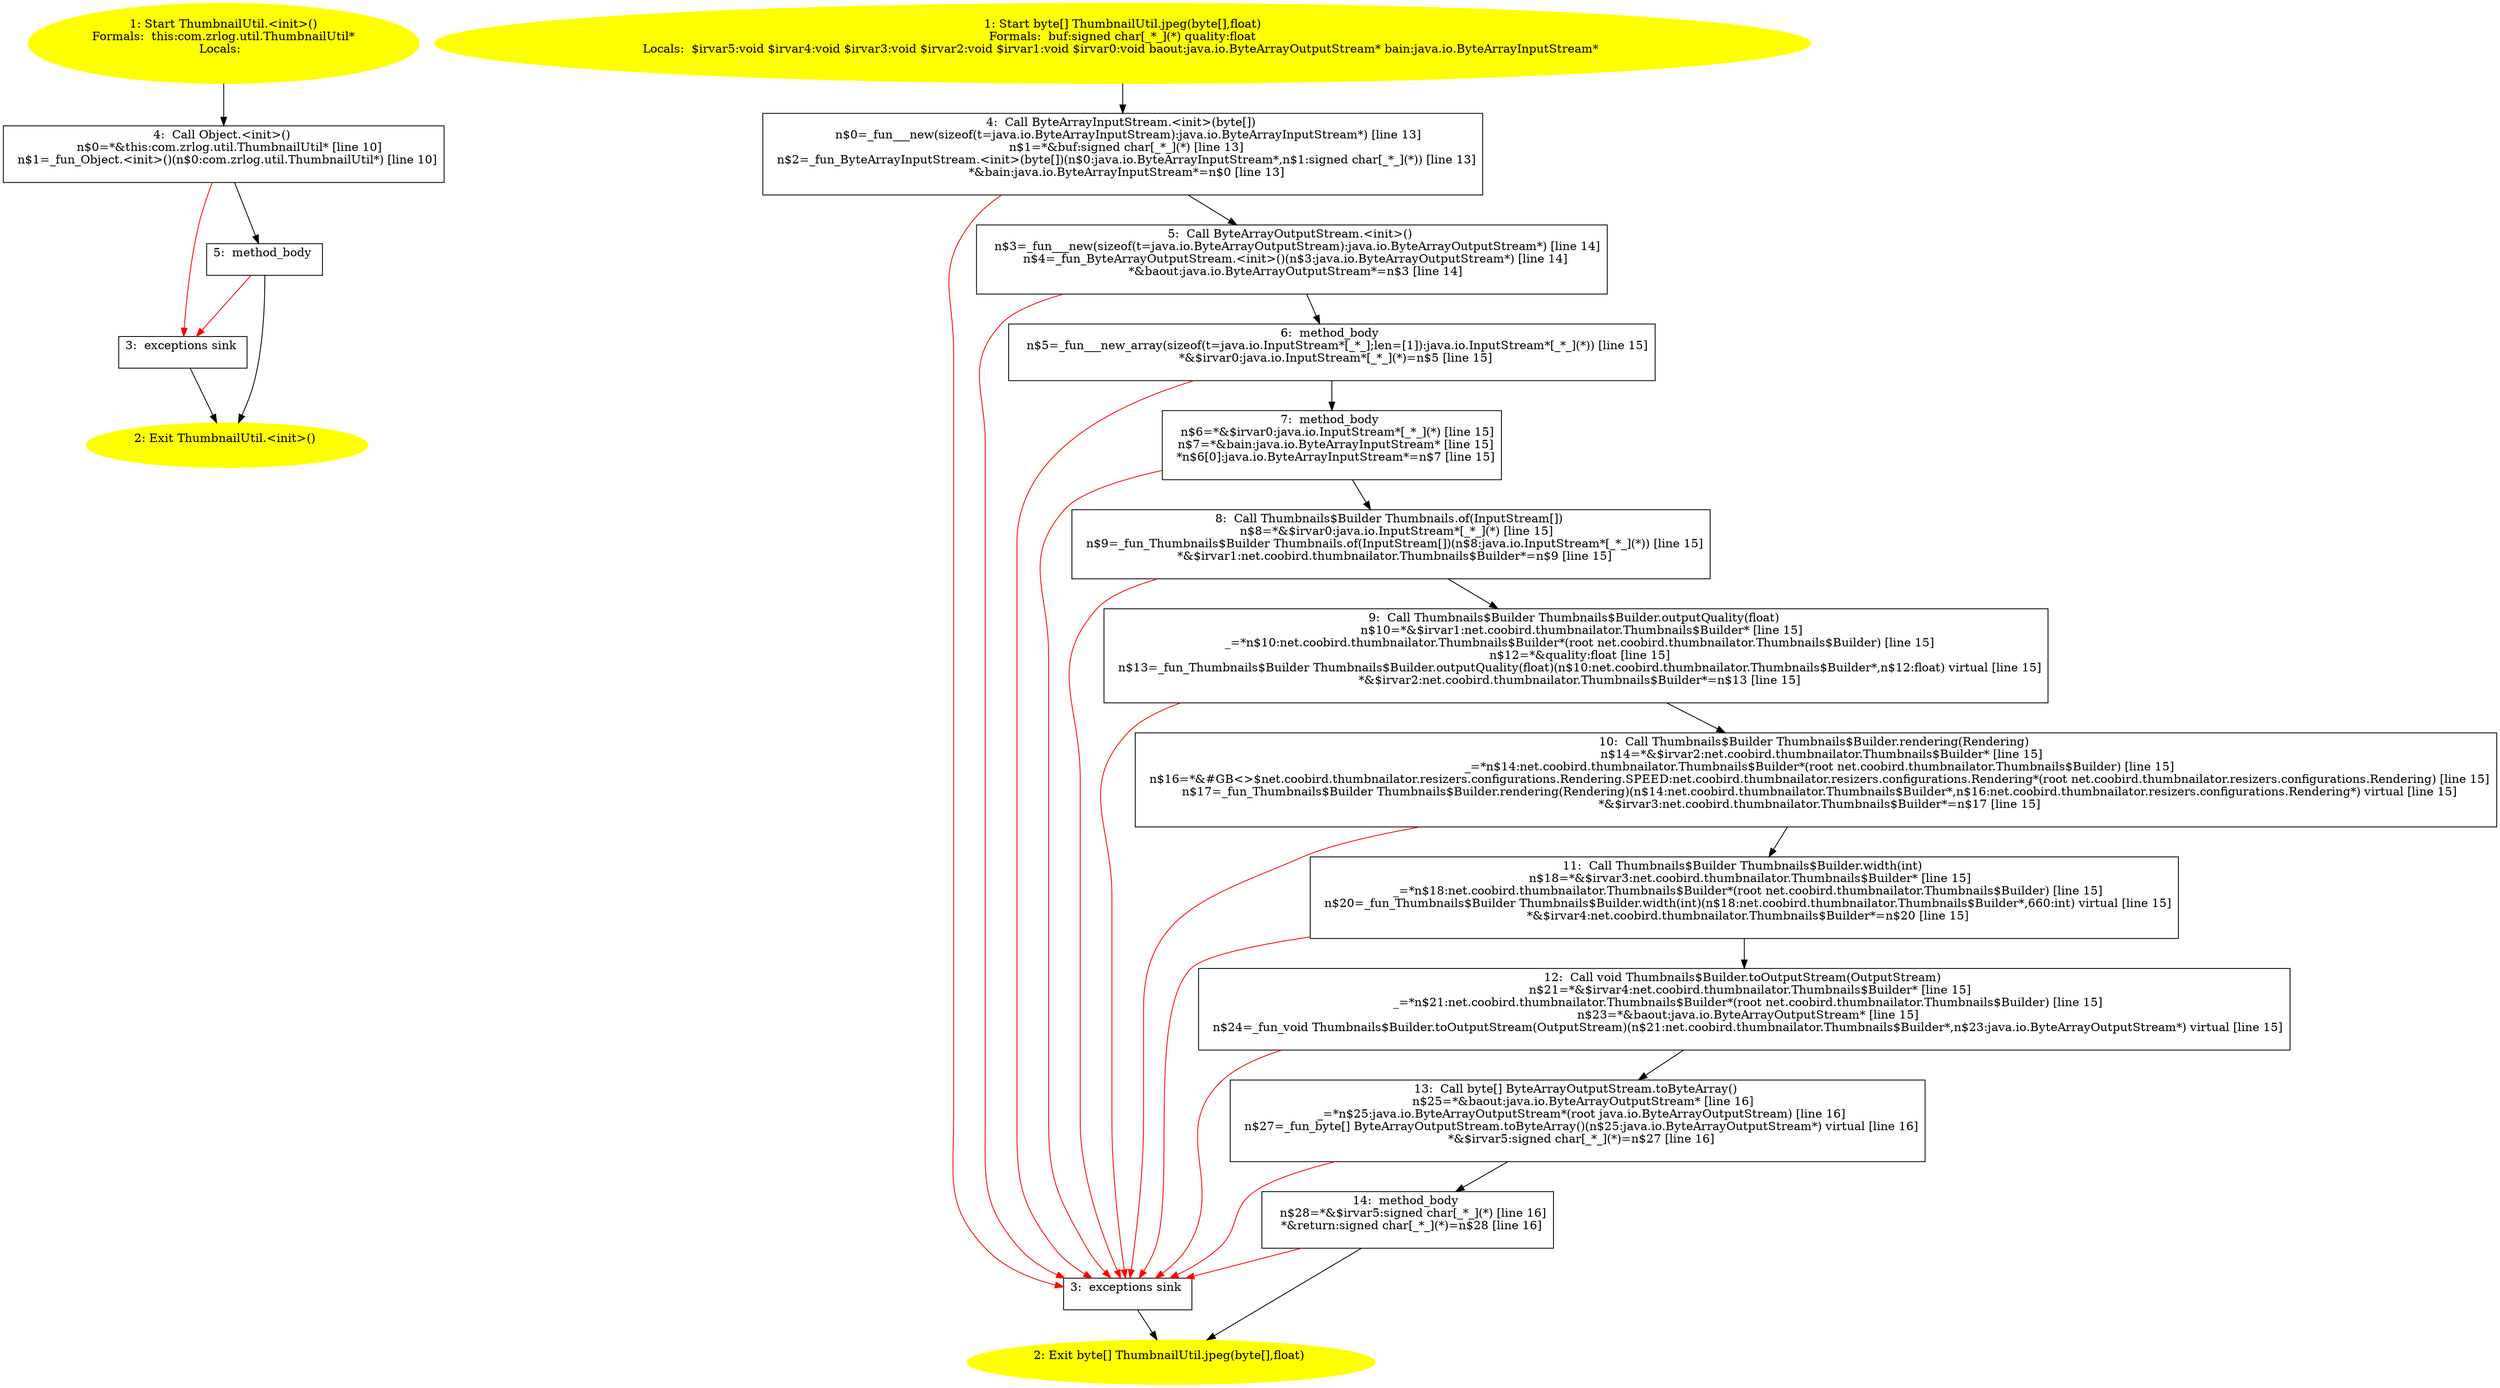 /* @generated */
digraph cfg {
"com.zrlog.util.ThumbnailUtil.<init>().661387b10ff5fa1fd50b297a6a3f7d06_1" [label="1: Start ThumbnailUtil.<init>()\nFormals:  this:com.zrlog.util.ThumbnailUtil*\nLocals:  \n  " color=yellow style=filled]
	

	 "com.zrlog.util.ThumbnailUtil.<init>().661387b10ff5fa1fd50b297a6a3f7d06_1" -> "com.zrlog.util.ThumbnailUtil.<init>().661387b10ff5fa1fd50b297a6a3f7d06_4" ;
"com.zrlog.util.ThumbnailUtil.<init>().661387b10ff5fa1fd50b297a6a3f7d06_2" [label="2: Exit ThumbnailUtil.<init>() \n  " color=yellow style=filled]
	

"com.zrlog.util.ThumbnailUtil.<init>().661387b10ff5fa1fd50b297a6a3f7d06_3" [label="3:  exceptions sink \n  " shape="box"]
	

	 "com.zrlog.util.ThumbnailUtil.<init>().661387b10ff5fa1fd50b297a6a3f7d06_3" -> "com.zrlog.util.ThumbnailUtil.<init>().661387b10ff5fa1fd50b297a6a3f7d06_2" ;
"com.zrlog.util.ThumbnailUtil.<init>().661387b10ff5fa1fd50b297a6a3f7d06_4" [label="4:  Call Object.<init>() \n   n$0=*&this:com.zrlog.util.ThumbnailUtil* [line 10]\n  n$1=_fun_Object.<init>()(n$0:com.zrlog.util.ThumbnailUtil*) [line 10]\n " shape="box"]
	

	 "com.zrlog.util.ThumbnailUtil.<init>().661387b10ff5fa1fd50b297a6a3f7d06_4" -> "com.zrlog.util.ThumbnailUtil.<init>().661387b10ff5fa1fd50b297a6a3f7d06_5" ;
	 "com.zrlog.util.ThumbnailUtil.<init>().661387b10ff5fa1fd50b297a6a3f7d06_4" -> "com.zrlog.util.ThumbnailUtil.<init>().661387b10ff5fa1fd50b297a6a3f7d06_3" [color="red" ];
"com.zrlog.util.ThumbnailUtil.<init>().661387b10ff5fa1fd50b297a6a3f7d06_5" [label="5:  method_body \n  " shape="box"]
	

	 "com.zrlog.util.ThumbnailUtil.<init>().661387b10ff5fa1fd50b297a6a3f7d06_5" -> "com.zrlog.util.ThumbnailUtil.<init>().661387b10ff5fa1fd50b297a6a3f7d06_2" ;
	 "com.zrlog.util.ThumbnailUtil.<init>().661387b10ff5fa1fd50b297a6a3f7d06_5" -> "com.zrlog.util.ThumbnailUtil.<init>().661387b10ff5fa1fd50b297a6a3f7d06_3" [color="red" ];
"com.zrlog.util.ThumbnailUtil.jpeg(byte[],float):byte[].84a90c883cf8941ca25be1a8b66d5c13_1" [label="1: Start byte[] ThumbnailUtil.jpeg(byte[],float)\nFormals:  buf:signed char[_*_](*) quality:float\nLocals:  $irvar5:void $irvar4:void $irvar3:void $irvar2:void $irvar1:void $irvar0:void baout:java.io.ByteArrayOutputStream* bain:java.io.ByteArrayInputStream* \n  " color=yellow style=filled]
	

	 "com.zrlog.util.ThumbnailUtil.jpeg(byte[],float):byte[].84a90c883cf8941ca25be1a8b66d5c13_1" -> "com.zrlog.util.ThumbnailUtil.jpeg(byte[],float):byte[].84a90c883cf8941ca25be1a8b66d5c13_4" ;
"com.zrlog.util.ThumbnailUtil.jpeg(byte[],float):byte[].84a90c883cf8941ca25be1a8b66d5c13_2" [label="2: Exit byte[] ThumbnailUtil.jpeg(byte[],float) \n  " color=yellow style=filled]
	

"com.zrlog.util.ThumbnailUtil.jpeg(byte[],float):byte[].84a90c883cf8941ca25be1a8b66d5c13_3" [label="3:  exceptions sink \n  " shape="box"]
	

	 "com.zrlog.util.ThumbnailUtil.jpeg(byte[],float):byte[].84a90c883cf8941ca25be1a8b66d5c13_3" -> "com.zrlog.util.ThumbnailUtil.jpeg(byte[],float):byte[].84a90c883cf8941ca25be1a8b66d5c13_2" ;
"com.zrlog.util.ThumbnailUtil.jpeg(byte[],float):byte[].84a90c883cf8941ca25be1a8b66d5c13_4" [label="4:  Call ByteArrayInputStream.<init>(byte[]) \n   n$0=_fun___new(sizeof(t=java.io.ByteArrayInputStream):java.io.ByteArrayInputStream*) [line 13]\n  n$1=*&buf:signed char[_*_](*) [line 13]\n  n$2=_fun_ByteArrayInputStream.<init>(byte[])(n$0:java.io.ByteArrayInputStream*,n$1:signed char[_*_](*)) [line 13]\n  *&bain:java.io.ByteArrayInputStream*=n$0 [line 13]\n " shape="box"]
	

	 "com.zrlog.util.ThumbnailUtil.jpeg(byte[],float):byte[].84a90c883cf8941ca25be1a8b66d5c13_4" -> "com.zrlog.util.ThumbnailUtil.jpeg(byte[],float):byte[].84a90c883cf8941ca25be1a8b66d5c13_5" ;
	 "com.zrlog.util.ThumbnailUtil.jpeg(byte[],float):byte[].84a90c883cf8941ca25be1a8b66d5c13_4" -> "com.zrlog.util.ThumbnailUtil.jpeg(byte[],float):byte[].84a90c883cf8941ca25be1a8b66d5c13_3" [color="red" ];
"com.zrlog.util.ThumbnailUtil.jpeg(byte[],float):byte[].84a90c883cf8941ca25be1a8b66d5c13_5" [label="5:  Call ByteArrayOutputStream.<init>() \n   n$3=_fun___new(sizeof(t=java.io.ByteArrayOutputStream):java.io.ByteArrayOutputStream*) [line 14]\n  n$4=_fun_ByteArrayOutputStream.<init>()(n$3:java.io.ByteArrayOutputStream*) [line 14]\n  *&baout:java.io.ByteArrayOutputStream*=n$3 [line 14]\n " shape="box"]
	

	 "com.zrlog.util.ThumbnailUtil.jpeg(byte[],float):byte[].84a90c883cf8941ca25be1a8b66d5c13_5" -> "com.zrlog.util.ThumbnailUtil.jpeg(byte[],float):byte[].84a90c883cf8941ca25be1a8b66d5c13_6" ;
	 "com.zrlog.util.ThumbnailUtil.jpeg(byte[],float):byte[].84a90c883cf8941ca25be1a8b66d5c13_5" -> "com.zrlog.util.ThumbnailUtil.jpeg(byte[],float):byte[].84a90c883cf8941ca25be1a8b66d5c13_3" [color="red" ];
"com.zrlog.util.ThumbnailUtil.jpeg(byte[],float):byte[].84a90c883cf8941ca25be1a8b66d5c13_6" [label="6:  method_body \n   n$5=_fun___new_array(sizeof(t=java.io.InputStream*[_*_];len=[1]):java.io.InputStream*[_*_](*)) [line 15]\n  *&$irvar0:java.io.InputStream*[_*_](*)=n$5 [line 15]\n " shape="box"]
	

	 "com.zrlog.util.ThumbnailUtil.jpeg(byte[],float):byte[].84a90c883cf8941ca25be1a8b66d5c13_6" -> "com.zrlog.util.ThumbnailUtil.jpeg(byte[],float):byte[].84a90c883cf8941ca25be1a8b66d5c13_7" ;
	 "com.zrlog.util.ThumbnailUtil.jpeg(byte[],float):byte[].84a90c883cf8941ca25be1a8b66d5c13_6" -> "com.zrlog.util.ThumbnailUtil.jpeg(byte[],float):byte[].84a90c883cf8941ca25be1a8b66d5c13_3" [color="red" ];
"com.zrlog.util.ThumbnailUtil.jpeg(byte[],float):byte[].84a90c883cf8941ca25be1a8b66d5c13_7" [label="7:  method_body \n   n$6=*&$irvar0:java.io.InputStream*[_*_](*) [line 15]\n  n$7=*&bain:java.io.ByteArrayInputStream* [line 15]\n  *n$6[0]:java.io.ByteArrayInputStream*=n$7 [line 15]\n " shape="box"]
	

	 "com.zrlog.util.ThumbnailUtil.jpeg(byte[],float):byte[].84a90c883cf8941ca25be1a8b66d5c13_7" -> "com.zrlog.util.ThumbnailUtil.jpeg(byte[],float):byte[].84a90c883cf8941ca25be1a8b66d5c13_8" ;
	 "com.zrlog.util.ThumbnailUtil.jpeg(byte[],float):byte[].84a90c883cf8941ca25be1a8b66d5c13_7" -> "com.zrlog.util.ThumbnailUtil.jpeg(byte[],float):byte[].84a90c883cf8941ca25be1a8b66d5c13_3" [color="red" ];
"com.zrlog.util.ThumbnailUtil.jpeg(byte[],float):byte[].84a90c883cf8941ca25be1a8b66d5c13_8" [label="8:  Call Thumbnails$Builder Thumbnails.of(InputStream[]) \n   n$8=*&$irvar0:java.io.InputStream*[_*_](*) [line 15]\n  n$9=_fun_Thumbnails$Builder Thumbnails.of(InputStream[])(n$8:java.io.InputStream*[_*_](*)) [line 15]\n  *&$irvar1:net.coobird.thumbnailator.Thumbnails$Builder*=n$9 [line 15]\n " shape="box"]
	

	 "com.zrlog.util.ThumbnailUtil.jpeg(byte[],float):byte[].84a90c883cf8941ca25be1a8b66d5c13_8" -> "com.zrlog.util.ThumbnailUtil.jpeg(byte[],float):byte[].84a90c883cf8941ca25be1a8b66d5c13_9" ;
	 "com.zrlog.util.ThumbnailUtil.jpeg(byte[],float):byte[].84a90c883cf8941ca25be1a8b66d5c13_8" -> "com.zrlog.util.ThumbnailUtil.jpeg(byte[],float):byte[].84a90c883cf8941ca25be1a8b66d5c13_3" [color="red" ];
"com.zrlog.util.ThumbnailUtil.jpeg(byte[],float):byte[].84a90c883cf8941ca25be1a8b66d5c13_9" [label="9:  Call Thumbnails$Builder Thumbnails$Builder.outputQuality(float) \n   n$10=*&$irvar1:net.coobird.thumbnailator.Thumbnails$Builder* [line 15]\n  _=*n$10:net.coobird.thumbnailator.Thumbnails$Builder*(root net.coobird.thumbnailator.Thumbnails$Builder) [line 15]\n  n$12=*&quality:float [line 15]\n  n$13=_fun_Thumbnails$Builder Thumbnails$Builder.outputQuality(float)(n$10:net.coobird.thumbnailator.Thumbnails$Builder*,n$12:float) virtual [line 15]\n  *&$irvar2:net.coobird.thumbnailator.Thumbnails$Builder*=n$13 [line 15]\n " shape="box"]
	

	 "com.zrlog.util.ThumbnailUtil.jpeg(byte[],float):byte[].84a90c883cf8941ca25be1a8b66d5c13_9" -> "com.zrlog.util.ThumbnailUtil.jpeg(byte[],float):byte[].84a90c883cf8941ca25be1a8b66d5c13_10" ;
	 "com.zrlog.util.ThumbnailUtil.jpeg(byte[],float):byte[].84a90c883cf8941ca25be1a8b66d5c13_9" -> "com.zrlog.util.ThumbnailUtil.jpeg(byte[],float):byte[].84a90c883cf8941ca25be1a8b66d5c13_3" [color="red" ];
"com.zrlog.util.ThumbnailUtil.jpeg(byte[],float):byte[].84a90c883cf8941ca25be1a8b66d5c13_10" [label="10:  Call Thumbnails$Builder Thumbnails$Builder.rendering(Rendering) \n   n$14=*&$irvar2:net.coobird.thumbnailator.Thumbnails$Builder* [line 15]\n  _=*n$14:net.coobird.thumbnailator.Thumbnails$Builder*(root net.coobird.thumbnailator.Thumbnails$Builder) [line 15]\n  n$16=*&#GB<>$net.coobird.thumbnailator.resizers.configurations.Rendering.SPEED:net.coobird.thumbnailator.resizers.configurations.Rendering*(root net.coobird.thumbnailator.resizers.configurations.Rendering) [line 15]\n  n$17=_fun_Thumbnails$Builder Thumbnails$Builder.rendering(Rendering)(n$14:net.coobird.thumbnailator.Thumbnails$Builder*,n$16:net.coobird.thumbnailator.resizers.configurations.Rendering*) virtual [line 15]\n  *&$irvar3:net.coobird.thumbnailator.Thumbnails$Builder*=n$17 [line 15]\n " shape="box"]
	

	 "com.zrlog.util.ThumbnailUtil.jpeg(byte[],float):byte[].84a90c883cf8941ca25be1a8b66d5c13_10" -> "com.zrlog.util.ThumbnailUtil.jpeg(byte[],float):byte[].84a90c883cf8941ca25be1a8b66d5c13_11" ;
	 "com.zrlog.util.ThumbnailUtil.jpeg(byte[],float):byte[].84a90c883cf8941ca25be1a8b66d5c13_10" -> "com.zrlog.util.ThumbnailUtil.jpeg(byte[],float):byte[].84a90c883cf8941ca25be1a8b66d5c13_3" [color="red" ];
"com.zrlog.util.ThumbnailUtil.jpeg(byte[],float):byte[].84a90c883cf8941ca25be1a8b66d5c13_11" [label="11:  Call Thumbnails$Builder Thumbnails$Builder.width(int) \n   n$18=*&$irvar3:net.coobird.thumbnailator.Thumbnails$Builder* [line 15]\n  _=*n$18:net.coobird.thumbnailator.Thumbnails$Builder*(root net.coobird.thumbnailator.Thumbnails$Builder) [line 15]\n  n$20=_fun_Thumbnails$Builder Thumbnails$Builder.width(int)(n$18:net.coobird.thumbnailator.Thumbnails$Builder*,660:int) virtual [line 15]\n  *&$irvar4:net.coobird.thumbnailator.Thumbnails$Builder*=n$20 [line 15]\n " shape="box"]
	

	 "com.zrlog.util.ThumbnailUtil.jpeg(byte[],float):byte[].84a90c883cf8941ca25be1a8b66d5c13_11" -> "com.zrlog.util.ThumbnailUtil.jpeg(byte[],float):byte[].84a90c883cf8941ca25be1a8b66d5c13_12" ;
	 "com.zrlog.util.ThumbnailUtil.jpeg(byte[],float):byte[].84a90c883cf8941ca25be1a8b66d5c13_11" -> "com.zrlog.util.ThumbnailUtil.jpeg(byte[],float):byte[].84a90c883cf8941ca25be1a8b66d5c13_3" [color="red" ];
"com.zrlog.util.ThumbnailUtil.jpeg(byte[],float):byte[].84a90c883cf8941ca25be1a8b66d5c13_12" [label="12:  Call void Thumbnails$Builder.toOutputStream(OutputStream) \n   n$21=*&$irvar4:net.coobird.thumbnailator.Thumbnails$Builder* [line 15]\n  _=*n$21:net.coobird.thumbnailator.Thumbnails$Builder*(root net.coobird.thumbnailator.Thumbnails$Builder) [line 15]\n  n$23=*&baout:java.io.ByteArrayOutputStream* [line 15]\n  n$24=_fun_void Thumbnails$Builder.toOutputStream(OutputStream)(n$21:net.coobird.thumbnailator.Thumbnails$Builder*,n$23:java.io.ByteArrayOutputStream*) virtual [line 15]\n " shape="box"]
	

	 "com.zrlog.util.ThumbnailUtil.jpeg(byte[],float):byte[].84a90c883cf8941ca25be1a8b66d5c13_12" -> "com.zrlog.util.ThumbnailUtil.jpeg(byte[],float):byte[].84a90c883cf8941ca25be1a8b66d5c13_13" ;
	 "com.zrlog.util.ThumbnailUtil.jpeg(byte[],float):byte[].84a90c883cf8941ca25be1a8b66d5c13_12" -> "com.zrlog.util.ThumbnailUtil.jpeg(byte[],float):byte[].84a90c883cf8941ca25be1a8b66d5c13_3" [color="red" ];
"com.zrlog.util.ThumbnailUtil.jpeg(byte[],float):byte[].84a90c883cf8941ca25be1a8b66d5c13_13" [label="13:  Call byte[] ByteArrayOutputStream.toByteArray() \n   n$25=*&baout:java.io.ByteArrayOutputStream* [line 16]\n  _=*n$25:java.io.ByteArrayOutputStream*(root java.io.ByteArrayOutputStream) [line 16]\n  n$27=_fun_byte[] ByteArrayOutputStream.toByteArray()(n$25:java.io.ByteArrayOutputStream*) virtual [line 16]\n  *&$irvar5:signed char[_*_](*)=n$27 [line 16]\n " shape="box"]
	

	 "com.zrlog.util.ThumbnailUtil.jpeg(byte[],float):byte[].84a90c883cf8941ca25be1a8b66d5c13_13" -> "com.zrlog.util.ThumbnailUtil.jpeg(byte[],float):byte[].84a90c883cf8941ca25be1a8b66d5c13_14" ;
	 "com.zrlog.util.ThumbnailUtil.jpeg(byte[],float):byte[].84a90c883cf8941ca25be1a8b66d5c13_13" -> "com.zrlog.util.ThumbnailUtil.jpeg(byte[],float):byte[].84a90c883cf8941ca25be1a8b66d5c13_3" [color="red" ];
"com.zrlog.util.ThumbnailUtil.jpeg(byte[],float):byte[].84a90c883cf8941ca25be1a8b66d5c13_14" [label="14:  method_body \n   n$28=*&$irvar5:signed char[_*_](*) [line 16]\n  *&return:signed char[_*_](*)=n$28 [line 16]\n " shape="box"]
	

	 "com.zrlog.util.ThumbnailUtil.jpeg(byte[],float):byte[].84a90c883cf8941ca25be1a8b66d5c13_14" -> "com.zrlog.util.ThumbnailUtil.jpeg(byte[],float):byte[].84a90c883cf8941ca25be1a8b66d5c13_2" ;
	 "com.zrlog.util.ThumbnailUtil.jpeg(byte[],float):byte[].84a90c883cf8941ca25be1a8b66d5c13_14" -> "com.zrlog.util.ThumbnailUtil.jpeg(byte[],float):byte[].84a90c883cf8941ca25be1a8b66d5c13_3" [color="red" ];
}
